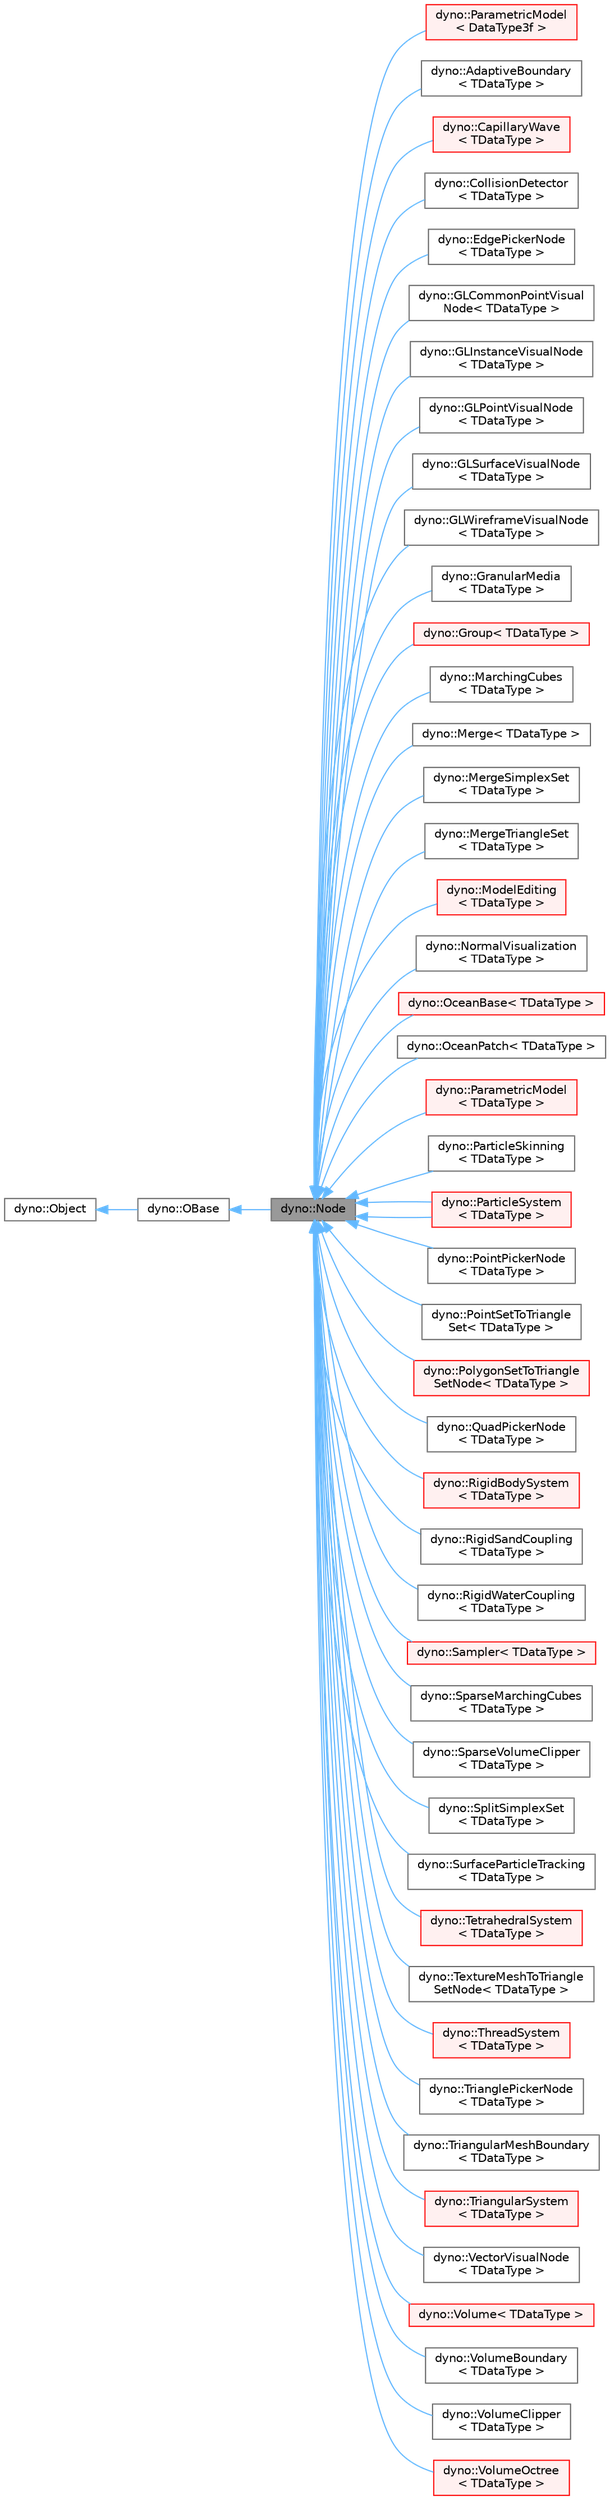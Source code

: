 digraph "dyno::Node"
{
 // LATEX_PDF_SIZE
  bgcolor="transparent";
  edge [fontname=Helvetica,fontsize=10,labelfontname=Helvetica,labelfontsize=10];
  node [fontname=Helvetica,fontsize=10,shape=box,height=0.2,width=0.4];
  rankdir="LR";
  Node1 [id="Node000001",label="dyno::Node",height=0.2,width=0.4,color="gray40", fillcolor="grey60", style="filled", fontcolor="black",tooltip=" "];
  Node2 -> Node1 [id="edge1_Node000001_Node000002",dir="back",color="steelblue1",style="solid",tooltip=" "];
  Node2 [id="Node000002",label="dyno::OBase",height=0.2,width=0.4,color="gray40", fillcolor="white", style="filled",URL="$classdyno_1_1_o_base.html",tooltip=" "];
  Node3 -> Node2 [id="edge2_Node000002_Node000003",dir="back",color="steelblue1",style="solid",tooltip=" "];
  Node3 [id="Node000003",label="dyno::Object",height=0.2,width=0.4,color="gray40", fillcolor="white", style="filled",URL="$classdyno_1_1_object.html",tooltip=" "];
  Node1 -> Node4 [id="edge3_Node000001_Node000004",dir="back",color="steelblue1",style="solid",tooltip=" "];
  Node4 [id="Node000004",label="dyno::ParametricModel\l\< DataType3f \>",height=0.2,width=0.4,color="red", fillcolor="#FFF0F0", style="filled",URL="$classdyno_1_1_parametric_model.html",tooltip=" "];
  Node1 -> Node11 [id="edge4_Node000001_Node000011",dir="back",color="steelblue1",style="solid",tooltip=" "];
  Node11 [id="Node000011",label="dyno::AdaptiveBoundary\l\< TDataType \>",height=0.2,width=0.4,color="gray40", fillcolor="white", style="filled",URL="$classdyno_1_1_adaptive_boundary.html",tooltip=" "];
  Node1 -> Node12 [id="edge5_Node000001_Node000012",dir="back",color="steelblue1",style="solid",tooltip=" "];
  Node12 [id="Node000012",label="dyno::CapillaryWave\l\< TDataType \>",height=0.2,width=0.4,color="red", fillcolor="#FFF0F0", style="filled",URL="$classdyno_1_1_capillary_wave.html",tooltip=" "];
  Node1 -> Node14 [id="edge6_Node000001_Node000014",dir="back",color="steelblue1",style="solid",tooltip=" "];
  Node14 [id="Node000014",label="dyno::CollisionDetector\l\< TDataType \>",height=0.2,width=0.4,color="gray40", fillcolor="white", style="filled",URL="$classdyno_1_1_collision_detector.html",tooltip=" "];
  Node1 -> Node15 [id="edge7_Node000001_Node000015",dir="back",color="steelblue1",style="solid",tooltip=" "];
  Node15 [id="Node000015",label="dyno::EdgePickerNode\l\< TDataType \>",height=0.2,width=0.4,color="gray40", fillcolor="white", style="filled",URL="$classdyno_1_1_edge_picker_node.html",tooltip=" "];
  Node1 -> Node16 [id="edge8_Node000001_Node000016",dir="back",color="steelblue1",style="solid",tooltip=" "];
  Node16 [id="Node000016",label="dyno::GLCommonPointVisual\lNode\< TDataType \>",height=0.2,width=0.4,color="gray40", fillcolor="white", style="filled",URL="$classdyno_1_1_g_l_common_point_visual_node.html",tooltip=" "];
  Node1 -> Node17 [id="edge9_Node000001_Node000017",dir="back",color="steelblue1",style="solid",tooltip=" "];
  Node17 [id="Node000017",label="dyno::GLInstanceVisualNode\l\< TDataType \>",height=0.2,width=0.4,color="gray40", fillcolor="white", style="filled",URL="$classdyno_1_1_g_l_instance_visual_node.html",tooltip=" "];
  Node1 -> Node18 [id="edge10_Node000001_Node000018",dir="back",color="steelblue1",style="solid",tooltip=" "];
  Node18 [id="Node000018",label="dyno::GLPointVisualNode\l\< TDataType \>",height=0.2,width=0.4,color="gray40", fillcolor="white", style="filled",URL="$classdyno_1_1_g_l_point_visual_node.html",tooltip=" "];
  Node1 -> Node19 [id="edge11_Node000001_Node000019",dir="back",color="steelblue1",style="solid",tooltip=" "];
  Node19 [id="Node000019",label="dyno::GLSurfaceVisualNode\l\< TDataType \>",height=0.2,width=0.4,color="gray40", fillcolor="white", style="filled",URL="$classdyno_1_1_g_l_surface_visual_node.html",tooltip=" "];
  Node1 -> Node20 [id="edge12_Node000001_Node000020",dir="back",color="steelblue1",style="solid",tooltip=" "];
  Node20 [id="Node000020",label="dyno::GLWireframeVisualNode\l\< TDataType \>",height=0.2,width=0.4,color="gray40", fillcolor="white", style="filled",URL="$classdyno_1_1_g_l_wireframe_visual_node.html",tooltip=" "];
  Node1 -> Node21 [id="edge13_Node000001_Node000021",dir="back",color="steelblue1",style="solid",tooltip=" "];
  Node21 [id="Node000021",label="dyno::GranularMedia\l\< TDataType \>",height=0.2,width=0.4,color="gray40", fillcolor="white", style="filled",URL="$classdyno_1_1_granular_media.html",tooltip="This class implements the shallow sand equation to simulate dry granular flows. For more details,..."];
  Node1 -> Node22 [id="edge14_Node000001_Node000022",dir="back",color="steelblue1",style="solid",tooltip=" "];
  Node22 [id="Node000022",label="dyno::Group\< TDataType \>",height=0.2,width=0.4,color="red", fillcolor="#FFF0F0", style="filled",URL="$classdyno_1_1_group.html",tooltip=" "];
  Node1 -> Node24 [id="edge15_Node000001_Node000024",dir="back",color="steelblue1",style="solid",tooltip=" "];
  Node24 [id="Node000024",label="dyno::MarchingCubes\l\< TDataType \>",height=0.2,width=0.4,color="gray40", fillcolor="white", style="filled",URL="$classdyno_1_1_marching_cubes.html",tooltip=" "];
  Node1 -> Node25 [id="edge16_Node000001_Node000025",dir="back",color="steelblue1",style="solid",tooltip=" "];
  Node25 [id="Node000025",label="dyno::Merge\< TDataType \>",height=0.2,width=0.4,color="gray40", fillcolor="white", style="filled",URL="$classdyno_1_1_merge.html",tooltip=" "];
  Node1 -> Node26 [id="edge17_Node000001_Node000026",dir="back",color="steelblue1",style="solid",tooltip=" "];
  Node26 [id="Node000026",label="dyno::MergeSimplexSet\l\< TDataType \>",height=0.2,width=0.4,color="gray40", fillcolor="white", style="filled",URL="$classdyno_1_1_merge_simplex_set.html",tooltip=" "];
  Node1 -> Node27 [id="edge18_Node000001_Node000027",dir="back",color="steelblue1",style="solid",tooltip=" "];
  Node27 [id="Node000027",label="dyno::MergeTriangleSet\l\< TDataType \>",height=0.2,width=0.4,color="gray40", fillcolor="white", style="filled",URL="$classdyno_1_1_merge_triangle_set.html",tooltip=" "];
  Node1 -> Node28 [id="edge19_Node000001_Node000028",dir="back",color="steelblue1",style="solid",tooltip=" "];
  Node28 [id="Node000028",label="dyno::ModelEditing\l\< TDataType \>",height=0.2,width=0.4,color="red", fillcolor="#FFF0F0", style="filled",URL="$classdyno_1_1_model_editing.html",tooltip=" "];
  Node1 -> Node35 [id="edge20_Node000001_Node000035",dir="back",color="steelblue1",style="solid",tooltip=" "];
  Node35 [id="Node000035",label="dyno::NormalVisualization\l\< TDataType \>",height=0.2,width=0.4,color="gray40", fillcolor="white", style="filled",URL="$classdyno_1_1_normal_visualization.html",tooltip=" "];
  Node1 -> Node36 [id="edge21_Node000001_Node000036",dir="back",color="steelblue1",style="solid",tooltip=" "];
  Node36 [id="Node000036",label="dyno::OceanBase\< TDataType \>",height=0.2,width=0.4,color="red", fillcolor="#FFF0F0", style="filled",URL="$classdyno_1_1_ocean_base.html",tooltip=" "];
  Node1 -> Node39 [id="edge22_Node000001_Node000039",dir="back",color="steelblue1",style="solid",tooltip=" "];
  Node39 [id="Node000039",label="dyno::OceanPatch\< TDataType \>",height=0.2,width=0.4,color="gray40", fillcolor="white", style="filled",URL="$classdyno_1_1_ocean_patch.html",tooltip=" "];
  Node1 -> Node40 [id="edge23_Node000001_Node000040",dir="back",color="steelblue1",style="solid",tooltip=" "];
  Node40 [id="Node000040",label="dyno::ParametricModel\l\< TDataType \>",height=0.2,width=0.4,color="red", fillcolor="#FFF0F0", style="filled",URL="$classdyno_1_1_parametric_model.html",tooltip=" "];
  Node1 -> Node74 [id="edge24_Node000001_Node000074",dir="back",color="steelblue1",style="solid",tooltip=" "];
  Node74 [id="Node000074",label="dyno::ParticleSkinning\l\< TDataType \>",height=0.2,width=0.4,color="gray40", fillcolor="white", style="filled",URL="$classdyno_1_1_particle_skinning.html",tooltip=" "];
  Node1 -> Node75 [id="edge25_Node000001_Node000075",dir="back",color="steelblue1",style="solid",tooltip=" "];
  Node75 [id="Node000075",label="dyno::ParticleSystem\l\< TDataType \>",height=0.2,width=0.4,color="red", fillcolor="#FFF0F0", style="filled",URL="$classdyno_1_1_particle_system.html",tooltip="This class represents the base class for more advanced particle-based nodes."];
  Node1 -> Node75 [id="edge26_Node000001_Node000075",dir="back",color="steelblue1",style="solid",tooltip=" "];
  Node1 -> Node87 [id="edge27_Node000001_Node000087",dir="back",color="steelblue1",style="solid",tooltip=" "];
  Node87 [id="Node000087",label="dyno::PointPickerNode\l\< TDataType \>",height=0.2,width=0.4,color="gray40", fillcolor="white", style="filled",URL="$classdyno_1_1_point_picker_node.html",tooltip=" "];
  Node1 -> Node88 [id="edge28_Node000001_Node000088",dir="back",color="steelblue1",style="solid",tooltip=" "];
  Node88 [id="Node000088",label="dyno::PointSetToTriangle\lSet\< TDataType \>",height=0.2,width=0.4,color="gray40", fillcolor="white", style="filled",URL="$classdyno_1_1_point_set_to_triangle_set.html",tooltip=" "];
  Node1 -> Node89 [id="edge29_Node000001_Node000089",dir="back",color="steelblue1",style="solid",tooltip=" "];
  Node89 [id="Node000089",label="dyno::PolygonSetToTriangle\lSetNode\< TDataType \>",height=0.2,width=0.4,color="red", fillcolor="#FFF0F0", style="filled",URL="$classdyno_1_1_polygon_set_to_triangle_set_node.html",tooltip=" "];
  Node1 -> Node91 [id="edge30_Node000001_Node000091",dir="back",color="steelblue1",style="solid",tooltip=" "];
  Node91 [id="Node000091",label="dyno::QuadPickerNode\l\< TDataType \>",height=0.2,width=0.4,color="gray40", fillcolor="white", style="filled",URL="$classdyno_1_1_quad_picker_node.html",tooltip=" "];
  Node1 -> Node92 [id="edge31_Node000001_Node000092",dir="back",color="steelblue1",style="solid",tooltip=" "];
  Node92 [id="Node000092",label="dyno::RigidBodySystem\l\< TDataType \>",height=0.2,width=0.4,color="red", fillcolor="#FFF0F0", style="filled",URL="$classdyno_1_1_rigid_body_system.html",tooltip="Implementation of a rigid body system containing a variety of rigid bodies with different shapes."];
  Node1 -> Node94 [id="edge32_Node000001_Node000094",dir="back",color="steelblue1",style="solid",tooltip=" "];
  Node94 [id="Node000094",label="dyno::RigidSandCoupling\l\< TDataType \>",height=0.2,width=0.4,color="gray40", fillcolor="white", style="filled",URL="$classdyno_1_1_rigid_sand_coupling.html",tooltip="This class implements a coupling between a granular media and a rigid body system."];
  Node1 -> Node95 [id="edge33_Node000001_Node000095",dir="back",color="steelblue1",style="solid",tooltip=" "];
  Node95 [id="Node000095",label="dyno::RigidWaterCoupling\l\< TDataType \>",height=0.2,width=0.4,color="gray40", fillcolor="white", style="filled",URL="$classdyno_1_1_rigid_water_coupling.html",tooltip=" "];
  Node1 -> Node96 [id="edge34_Node000001_Node000096",dir="back",color="steelblue1",style="solid",tooltip=" "];
  Node96 [id="Node000096",label="dyno::Sampler\< TDataType \>",height=0.2,width=0.4,color="red", fillcolor="#FFF0F0", style="filled",URL="$classdyno_1_1_sampler.html",tooltip=" "];
  Node1 -> Node102 [id="edge35_Node000001_Node000102",dir="back",color="steelblue1",style="solid",tooltip=" "];
  Node102 [id="Node000102",label="dyno::SparseMarchingCubes\l\< TDataType \>",height=0.2,width=0.4,color="gray40", fillcolor="white", style="filled",URL="$classdyno_1_1_sparse_marching_cubes.html",tooltip=" "];
  Node1 -> Node103 [id="edge36_Node000001_Node000103",dir="back",color="steelblue1",style="solid",tooltip=" "];
  Node103 [id="Node000103",label="dyno::SparseVolumeClipper\l\< TDataType \>",height=0.2,width=0.4,color="gray40", fillcolor="white", style="filled",URL="$classdyno_1_1_sparse_volume_clipper.html",tooltip=" "];
  Node1 -> Node104 [id="edge37_Node000001_Node000104",dir="back",color="steelblue1",style="solid",tooltip=" "];
  Node104 [id="Node000104",label="dyno::SplitSimplexSet\l\< TDataType \>",height=0.2,width=0.4,color="gray40", fillcolor="white", style="filled",URL="$classdyno_1_1_split_simplex_set.html",tooltip=" "];
  Node1 -> Node105 [id="edge38_Node000001_Node000105",dir="back",color="steelblue1",style="solid",tooltip=" "];
  Node105 [id="Node000105",label="dyno::SurfaceParticleTracking\l\< TDataType \>",height=0.2,width=0.4,color="gray40", fillcolor="white", style="filled",URL="$classdyno_1_1_surface_particle_tracking.html",tooltip=" "];
  Node1 -> Node106 [id="edge39_Node000001_Node000106",dir="back",color="steelblue1",style="solid",tooltip=" "];
  Node106 [id="Node000106",label="dyno::TetrahedralSystem\l\< TDataType \>",height=0.2,width=0.4,color="red", fillcolor="#FFF0F0", style="filled",URL="$classdyno_1_1_tetrahedral_system.html",tooltip=" "];
  Node1 -> Node108 [id="edge40_Node000001_Node000108",dir="back",color="steelblue1",style="solid",tooltip=" "];
  Node108 [id="Node000108",label="dyno::TextureMeshToTriangle\lSetNode\< TDataType \>",height=0.2,width=0.4,color="gray40", fillcolor="white", style="filled",URL="$classdyno_1_1_texture_mesh_to_triangle_set_node.html",tooltip=" "];
  Node1 -> Node109 [id="edge41_Node000001_Node000109",dir="back",color="steelblue1",style="solid",tooltip=" "];
  Node109 [id="Node000109",label="dyno::ThreadSystem\l\< TDataType \>",height=0.2,width=0.4,color="red", fillcolor="#FFF0F0", style="filled",URL="$classdyno_1_1_thread_system.html",tooltip=" "];
  Node1 -> Node111 [id="edge42_Node000001_Node000111",dir="back",color="steelblue1",style="solid",tooltip=" "];
  Node111 [id="Node000111",label="dyno::TrianglePickerNode\l\< TDataType \>",height=0.2,width=0.4,color="gray40", fillcolor="white", style="filled",URL="$classdyno_1_1_triangle_picker_node.html",tooltip=" "];
  Node1 -> Node112 [id="edge43_Node000001_Node000112",dir="back",color="steelblue1",style="solid",tooltip=" "];
  Node112 [id="Node000112",label="dyno::TriangularMeshBoundary\l\< TDataType \>",height=0.2,width=0.4,color="gray40", fillcolor="white", style="filled",URL="$classdyno_1_1_triangular_mesh_boundary.html",tooltip="A triangular mesh boundary to prevent interpenetration for particles."];
  Node1 -> Node113 [id="edge44_Node000001_Node000113",dir="back",color="steelblue1",style="solid",tooltip=" "];
  Node113 [id="Node000113",label="dyno::TriangularSystem\l\< TDataType \>",height=0.2,width=0.4,color="red", fillcolor="#FFF0F0", style="filled",URL="$classdyno_1_1_triangular_system.html",tooltip=" "];
  Node1 -> Node116 [id="edge45_Node000001_Node000116",dir="back",color="steelblue1",style="solid",tooltip=" "];
  Node116 [id="Node000116",label="dyno::VectorVisualNode\l\< TDataType \>",height=0.2,width=0.4,color="gray40", fillcolor="white", style="filled",URL="$classdyno_1_1_vector_visual_node.html",tooltip=" "];
  Node1 -> Node117 [id="edge46_Node000001_Node000117",dir="back",color="steelblue1",style="solid",tooltip=" "];
  Node117 [id="Node000117",label="dyno::Volume\< TDataType \>",height=0.2,width=0.4,color="red", fillcolor="#FFF0F0", style="filled",URL="$classdyno_1_1_volume.html",tooltip=" "];
  Node1 -> Node122 [id="edge47_Node000001_Node000122",dir="back",color="steelblue1",style="solid",tooltip=" "];
  Node122 [id="Node000122",label="dyno::VolumeBoundary\l\< TDataType \>",height=0.2,width=0.4,color="gray40", fillcolor="white", style="filled",URL="$classdyno_1_1_volume_boundary.html",tooltip=" "];
  Node1 -> Node123 [id="edge48_Node000001_Node000123",dir="back",color="steelblue1",style="solid",tooltip=" "];
  Node123 [id="Node000123",label="dyno::VolumeClipper\l\< TDataType \>",height=0.2,width=0.4,color="gray40", fillcolor="white", style="filled",URL="$classdyno_1_1_volume_clipper.html",tooltip=" "];
  Node1 -> Node124 [id="edge49_Node000001_Node000124",dir="back",color="steelblue1",style="solid",tooltip=" "];
  Node124 [id="Node000124",label="dyno::VolumeOctree\l\< TDataType \>",height=0.2,width=0.4,color="red", fillcolor="#FFF0F0", style="filled",URL="$classdyno_1_1_volume_octree.html",tooltip=" "];
}
